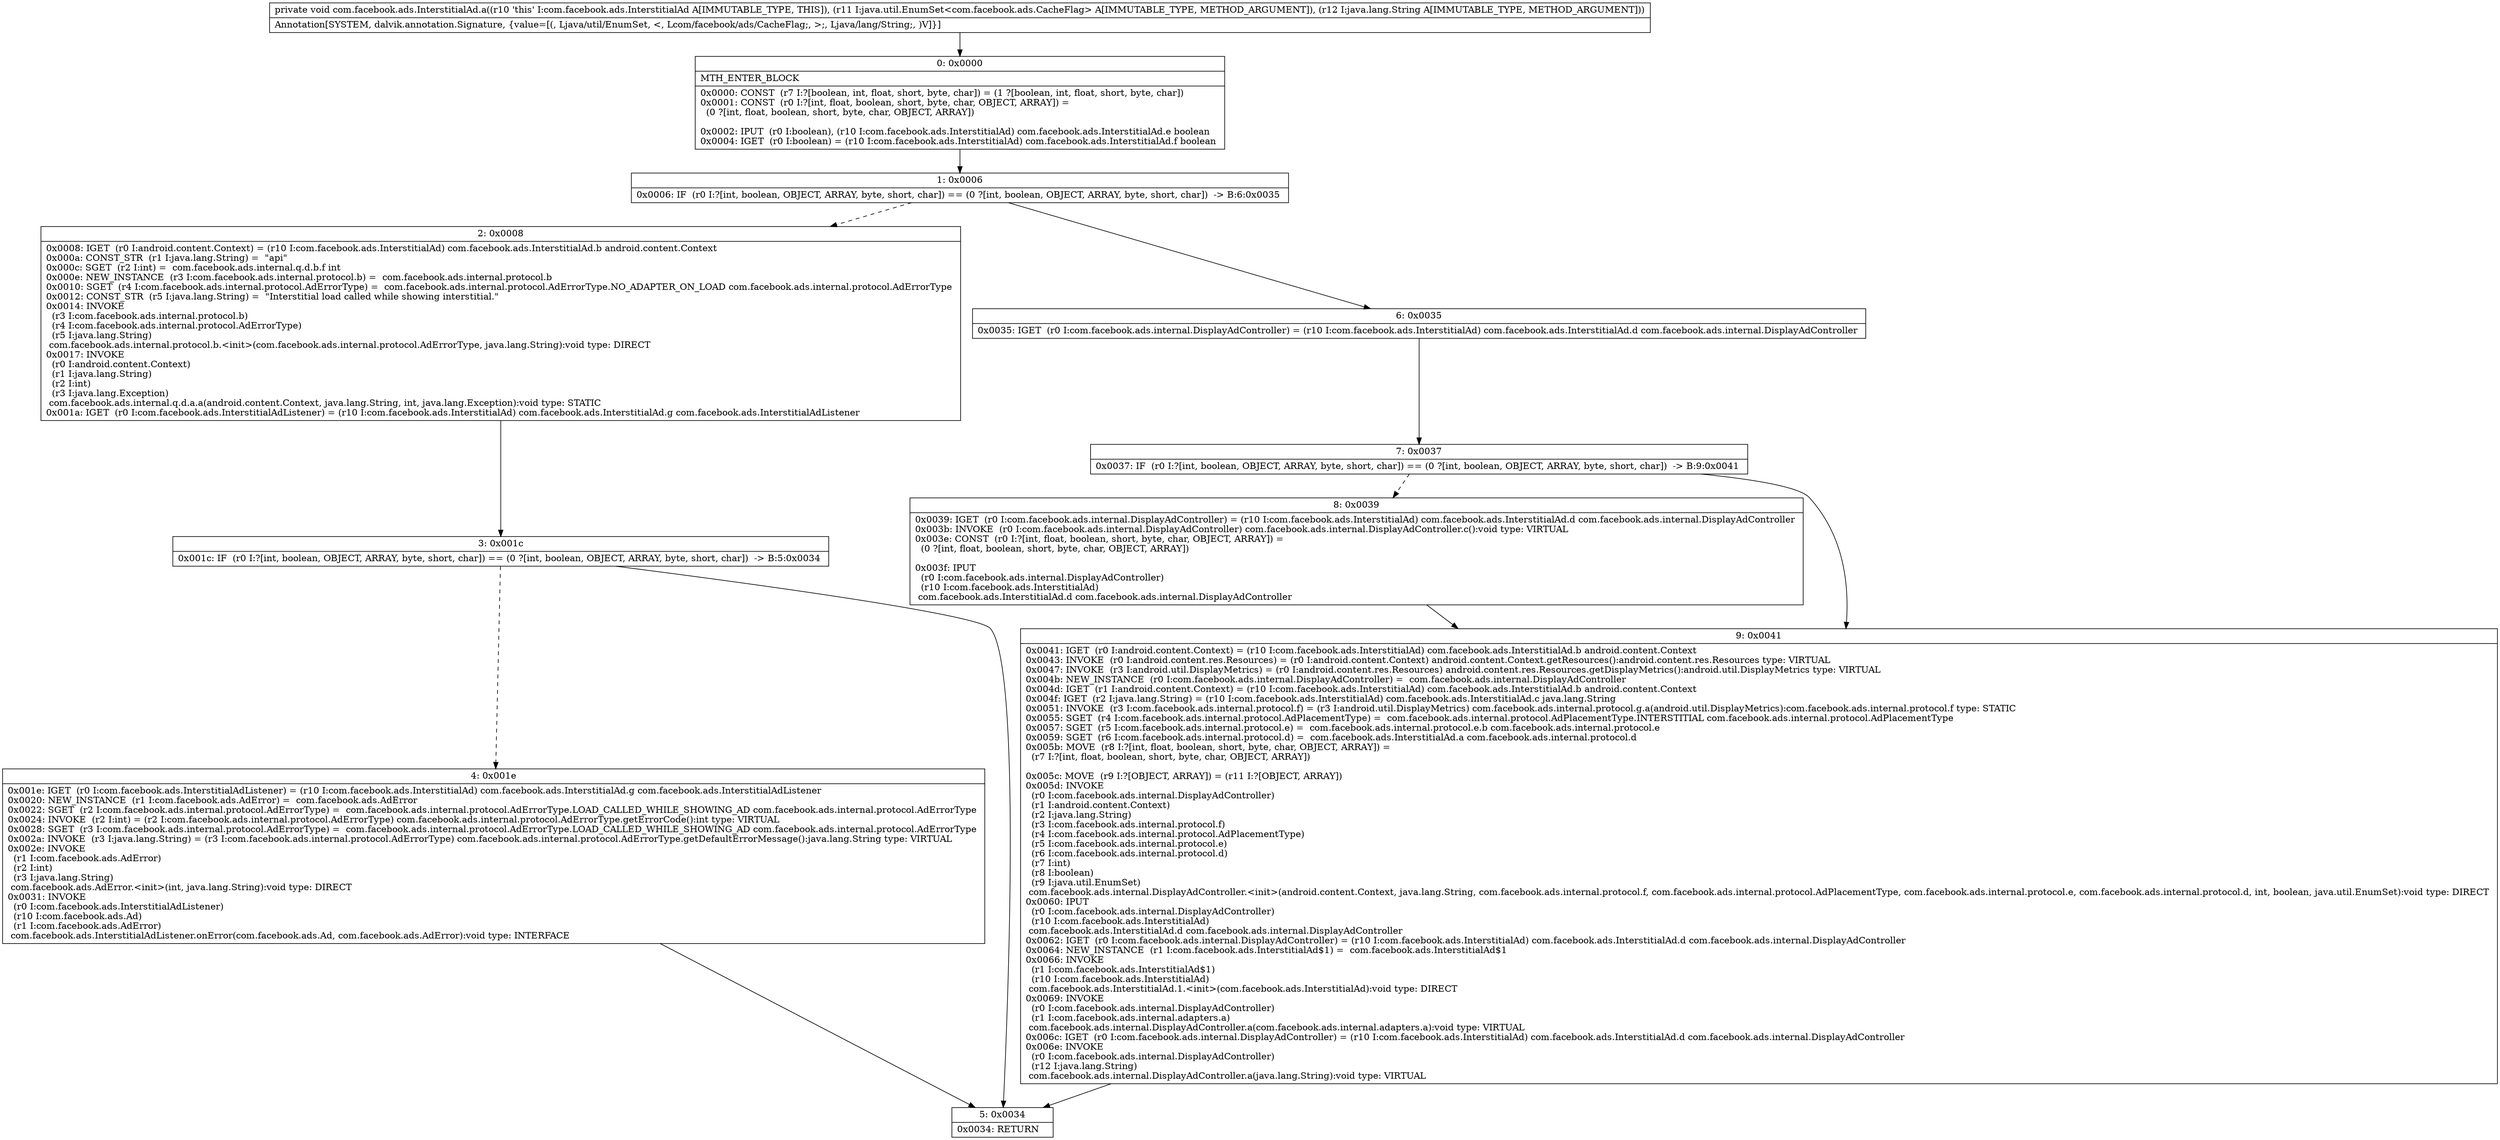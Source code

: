 digraph "CFG forcom.facebook.ads.InterstitialAd.a(Ljava\/util\/EnumSet;Ljava\/lang\/String;)V" {
Node_0 [shape=record,label="{0\:\ 0x0000|MTH_ENTER_BLOCK\l|0x0000: CONST  (r7 I:?[boolean, int, float, short, byte, char]) = (1 ?[boolean, int, float, short, byte, char]) \l0x0001: CONST  (r0 I:?[int, float, boolean, short, byte, char, OBJECT, ARRAY]) = \l  (0 ?[int, float, boolean, short, byte, char, OBJECT, ARRAY])\l \l0x0002: IPUT  (r0 I:boolean), (r10 I:com.facebook.ads.InterstitialAd) com.facebook.ads.InterstitialAd.e boolean \l0x0004: IGET  (r0 I:boolean) = (r10 I:com.facebook.ads.InterstitialAd) com.facebook.ads.InterstitialAd.f boolean \l}"];
Node_1 [shape=record,label="{1\:\ 0x0006|0x0006: IF  (r0 I:?[int, boolean, OBJECT, ARRAY, byte, short, char]) == (0 ?[int, boolean, OBJECT, ARRAY, byte, short, char])  \-\> B:6:0x0035 \l}"];
Node_2 [shape=record,label="{2\:\ 0x0008|0x0008: IGET  (r0 I:android.content.Context) = (r10 I:com.facebook.ads.InterstitialAd) com.facebook.ads.InterstitialAd.b android.content.Context \l0x000a: CONST_STR  (r1 I:java.lang.String) =  \"api\" \l0x000c: SGET  (r2 I:int) =  com.facebook.ads.internal.q.d.b.f int \l0x000e: NEW_INSTANCE  (r3 I:com.facebook.ads.internal.protocol.b) =  com.facebook.ads.internal.protocol.b \l0x0010: SGET  (r4 I:com.facebook.ads.internal.protocol.AdErrorType) =  com.facebook.ads.internal.protocol.AdErrorType.NO_ADAPTER_ON_LOAD com.facebook.ads.internal.protocol.AdErrorType \l0x0012: CONST_STR  (r5 I:java.lang.String) =  \"Interstitial load called while showing interstitial.\" \l0x0014: INVOKE  \l  (r3 I:com.facebook.ads.internal.protocol.b)\l  (r4 I:com.facebook.ads.internal.protocol.AdErrorType)\l  (r5 I:java.lang.String)\l com.facebook.ads.internal.protocol.b.\<init\>(com.facebook.ads.internal.protocol.AdErrorType, java.lang.String):void type: DIRECT \l0x0017: INVOKE  \l  (r0 I:android.content.Context)\l  (r1 I:java.lang.String)\l  (r2 I:int)\l  (r3 I:java.lang.Exception)\l com.facebook.ads.internal.q.d.a.a(android.content.Context, java.lang.String, int, java.lang.Exception):void type: STATIC \l0x001a: IGET  (r0 I:com.facebook.ads.InterstitialAdListener) = (r10 I:com.facebook.ads.InterstitialAd) com.facebook.ads.InterstitialAd.g com.facebook.ads.InterstitialAdListener \l}"];
Node_3 [shape=record,label="{3\:\ 0x001c|0x001c: IF  (r0 I:?[int, boolean, OBJECT, ARRAY, byte, short, char]) == (0 ?[int, boolean, OBJECT, ARRAY, byte, short, char])  \-\> B:5:0x0034 \l}"];
Node_4 [shape=record,label="{4\:\ 0x001e|0x001e: IGET  (r0 I:com.facebook.ads.InterstitialAdListener) = (r10 I:com.facebook.ads.InterstitialAd) com.facebook.ads.InterstitialAd.g com.facebook.ads.InterstitialAdListener \l0x0020: NEW_INSTANCE  (r1 I:com.facebook.ads.AdError) =  com.facebook.ads.AdError \l0x0022: SGET  (r2 I:com.facebook.ads.internal.protocol.AdErrorType) =  com.facebook.ads.internal.protocol.AdErrorType.LOAD_CALLED_WHILE_SHOWING_AD com.facebook.ads.internal.protocol.AdErrorType \l0x0024: INVOKE  (r2 I:int) = (r2 I:com.facebook.ads.internal.protocol.AdErrorType) com.facebook.ads.internal.protocol.AdErrorType.getErrorCode():int type: VIRTUAL \l0x0028: SGET  (r3 I:com.facebook.ads.internal.protocol.AdErrorType) =  com.facebook.ads.internal.protocol.AdErrorType.LOAD_CALLED_WHILE_SHOWING_AD com.facebook.ads.internal.protocol.AdErrorType \l0x002a: INVOKE  (r3 I:java.lang.String) = (r3 I:com.facebook.ads.internal.protocol.AdErrorType) com.facebook.ads.internal.protocol.AdErrorType.getDefaultErrorMessage():java.lang.String type: VIRTUAL \l0x002e: INVOKE  \l  (r1 I:com.facebook.ads.AdError)\l  (r2 I:int)\l  (r3 I:java.lang.String)\l com.facebook.ads.AdError.\<init\>(int, java.lang.String):void type: DIRECT \l0x0031: INVOKE  \l  (r0 I:com.facebook.ads.InterstitialAdListener)\l  (r10 I:com.facebook.ads.Ad)\l  (r1 I:com.facebook.ads.AdError)\l com.facebook.ads.InterstitialAdListener.onError(com.facebook.ads.Ad, com.facebook.ads.AdError):void type: INTERFACE \l}"];
Node_5 [shape=record,label="{5\:\ 0x0034|0x0034: RETURN   \l}"];
Node_6 [shape=record,label="{6\:\ 0x0035|0x0035: IGET  (r0 I:com.facebook.ads.internal.DisplayAdController) = (r10 I:com.facebook.ads.InterstitialAd) com.facebook.ads.InterstitialAd.d com.facebook.ads.internal.DisplayAdController \l}"];
Node_7 [shape=record,label="{7\:\ 0x0037|0x0037: IF  (r0 I:?[int, boolean, OBJECT, ARRAY, byte, short, char]) == (0 ?[int, boolean, OBJECT, ARRAY, byte, short, char])  \-\> B:9:0x0041 \l}"];
Node_8 [shape=record,label="{8\:\ 0x0039|0x0039: IGET  (r0 I:com.facebook.ads.internal.DisplayAdController) = (r10 I:com.facebook.ads.InterstitialAd) com.facebook.ads.InterstitialAd.d com.facebook.ads.internal.DisplayAdController \l0x003b: INVOKE  (r0 I:com.facebook.ads.internal.DisplayAdController) com.facebook.ads.internal.DisplayAdController.c():void type: VIRTUAL \l0x003e: CONST  (r0 I:?[int, float, boolean, short, byte, char, OBJECT, ARRAY]) = \l  (0 ?[int, float, boolean, short, byte, char, OBJECT, ARRAY])\l \l0x003f: IPUT  \l  (r0 I:com.facebook.ads.internal.DisplayAdController)\l  (r10 I:com.facebook.ads.InterstitialAd)\l com.facebook.ads.InterstitialAd.d com.facebook.ads.internal.DisplayAdController \l}"];
Node_9 [shape=record,label="{9\:\ 0x0041|0x0041: IGET  (r0 I:android.content.Context) = (r10 I:com.facebook.ads.InterstitialAd) com.facebook.ads.InterstitialAd.b android.content.Context \l0x0043: INVOKE  (r0 I:android.content.res.Resources) = (r0 I:android.content.Context) android.content.Context.getResources():android.content.res.Resources type: VIRTUAL \l0x0047: INVOKE  (r3 I:android.util.DisplayMetrics) = (r0 I:android.content.res.Resources) android.content.res.Resources.getDisplayMetrics():android.util.DisplayMetrics type: VIRTUAL \l0x004b: NEW_INSTANCE  (r0 I:com.facebook.ads.internal.DisplayAdController) =  com.facebook.ads.internal.DisplayAdController \l0x004d: IGET  (r1 I:android.content.Context) = (r10 I:com.facebook.ads.InterstitialAd) com.facebook.ads.InterstitialAd.b android.content.Context \l0x004f: IGET  (r2 I:java.lang.String) = (r10 I:com.facebook.ads.InterstitialAd) com.facebook.ads.InterstitialAd.c java.lang.String \l0x0051: INVOKE  (r3 I:com.facebook.ads.internal.protocol.f) = (r3 I:android.util.DisplayMetrics) com.facebook.ads.internal.protocol.g.a(android.util.DisplayMetrics):com.facebook.ads.internal.protocol.f type: STATIC \l0x0055: SGET  (r4 I:com.facebook.ads.internal.protocol.AdPlacementType) =  com.facebook.ads.internal.protocol.AdPlacementType.INTERSTITIAL com.facebook.ads.internal.protocol.AdPlacementType \l0x0057: SGET  (r5 I:com.facebook.ads.internal.protocol.e) =  com.facebook.ads.internal.protocol.e.b com.facebook.ads.internal.protocol.e \l0x0059: SGET  (r6 I:com.facebook.ads.internal.protocol.d) =  com.facebook.ads.InterstitialAd.a com.facebook.ads.internal.protocol.d \l0x005b: MOVE  (r8 I:?[int, float, boolean, short, byte, char, OBJECT, ARRAY]) = \l  (r7 I:?[int, float, boolean, short, byte, char, OBJECT, ARRAY])\l \l0x005c: MOVE  (r9 I:?[OBJECT, ARRAY]) = (r11 I:?[OBJECT, ARRAY]) \l0x005d: INVOKE  \l  (r0 I:com.facebook.ads.internal.DisplayAdController)\l  (r1 I:android.content.Context)\l  (r2 I:java.lang.String)\l  (r3 I:com.facebook.ads.internal.protocol.f)\l  (r4 I:com.facebook.ads.internal.protocol.AdPlacementType)\l  (r5 I:com.facebook.ads.internal.protocol.e)\l  (r6 I:com.facebook.ads.internal.protocol.d)\l  (r7 I:int)\l  (r8 I:boolean)\l  (r9 I:java.util.EnumSet)\l com.facebook.ads.internal.DisplayAdController.\<init\>(android.content.Context, java.lang.String, com.facebook.ads.internal.protocol.f, com.facebook.ads.internal.protocol.AdPlacementType, com.facebook.ads.internal.protocol.e, com.facebook.ads.internal.protocol.d, int, boolean, java.util.EnumSet):void type: DIRECT \l0x0060: IPUT  \l  (r0 I:com.facebook.ads.internal.DisplayAdController)\l  (r10 I:com.facebook.ads.InterstitialAd)\l com.facebook.ads.InterstitialAd.d com.facebook.ads.internal.DisplayAdController \l0x0062: IGET  (r0 I:com.facebook.ads.internal.DisplayAdController) = (r10 I:com.facebook.ads.InterstitialAd) com.facebook.ads.InterstitialAd.d com.facebook.ads.internal.DisplayAdController \l0x0064: NEW_INSTANCE  (r1 I:com.facebook.ads.InterstitialAd$1) =  com.facebook.ads.InterstitialAd$1 \l0x0066: INVOKE  \l  (r1 I:com.facebook.ads.InterstitialAd$1)\l  (r10 I:com.facebook.ads.InterstitialAd)\l com.facebook.ads.InterstitialAd.1.\<init\>(com.facebook.ads.InterstitialAd):void type: DIRECT \l0x0069: INVOKE  \l  (r0 I:com.facebook.ads.internal.DisplayAdController)\l  (r1 I:com.facebook.ads.internal.adapters.a)\l com.facebook.ads.internal.DisplayAdController.a(com.facebook.ads.internal.adapters.a):void type: VIRTUAL \l0x006c: IGET  (r0 I:com.facebook.ads.internal.DisplayAdController) = (r10 I:com.facebook.ads.InterstitialAd) com.facebook.ads.InterstitialAd.d com.facebook.ads.internal.DisplayAdController \l0x006e: INVOKE  \l  (r0 I:com.facebook.ads.internal.DisplayAdController)\l  (r12 I:java.lang.String)\l com.facebook.ads.internal.DisplayAdController.a(java.lang.String):void type: VIRTUAL \l}"];
MethodNode[shape=record,label="{private void com.facebook.ads.InterstitialAd.a((r10 'this' I:com.facebook.ads.InterstitialAd A[IMMUTABLE_TYPE, THIS]), (r11 I:java.util.EnumSet\<com.facebook.ads.CacheFlag\> A[IMMUTABLE_TYPE, METHOD_ARGUMENT]), (r12 I:java.lang.String A[IMMUTABLE_TYPE, METHOD_ARGUMENT]))  | Annotation[SYSTEM, dalvik.annotation.Signature, \{value=[(, Ljava\/util\/EnumSet, \<, Lcom\/facebook\/ads\/CacheFlag;, \>;, Ljava\/lang\/String;, )V]\}]\l}"];
MethodNode -> Node_0;
Node_0 -> Node_1;
Node_1 -> Node_2[style=dashed];
Node_1 -> Node_6;
Node_2 -> Node_3;
Node_3 -> Node_4[style=dashed];
Node_3 -> Node_5;
Node_4 -> Node_5;
Node_6 -> Node_7;
Node_7 -> Node_8[style=dashed];
Node_7 -> Node_9;
Node_8 -> Node_9;
Node_9 -> Node_5;
}

